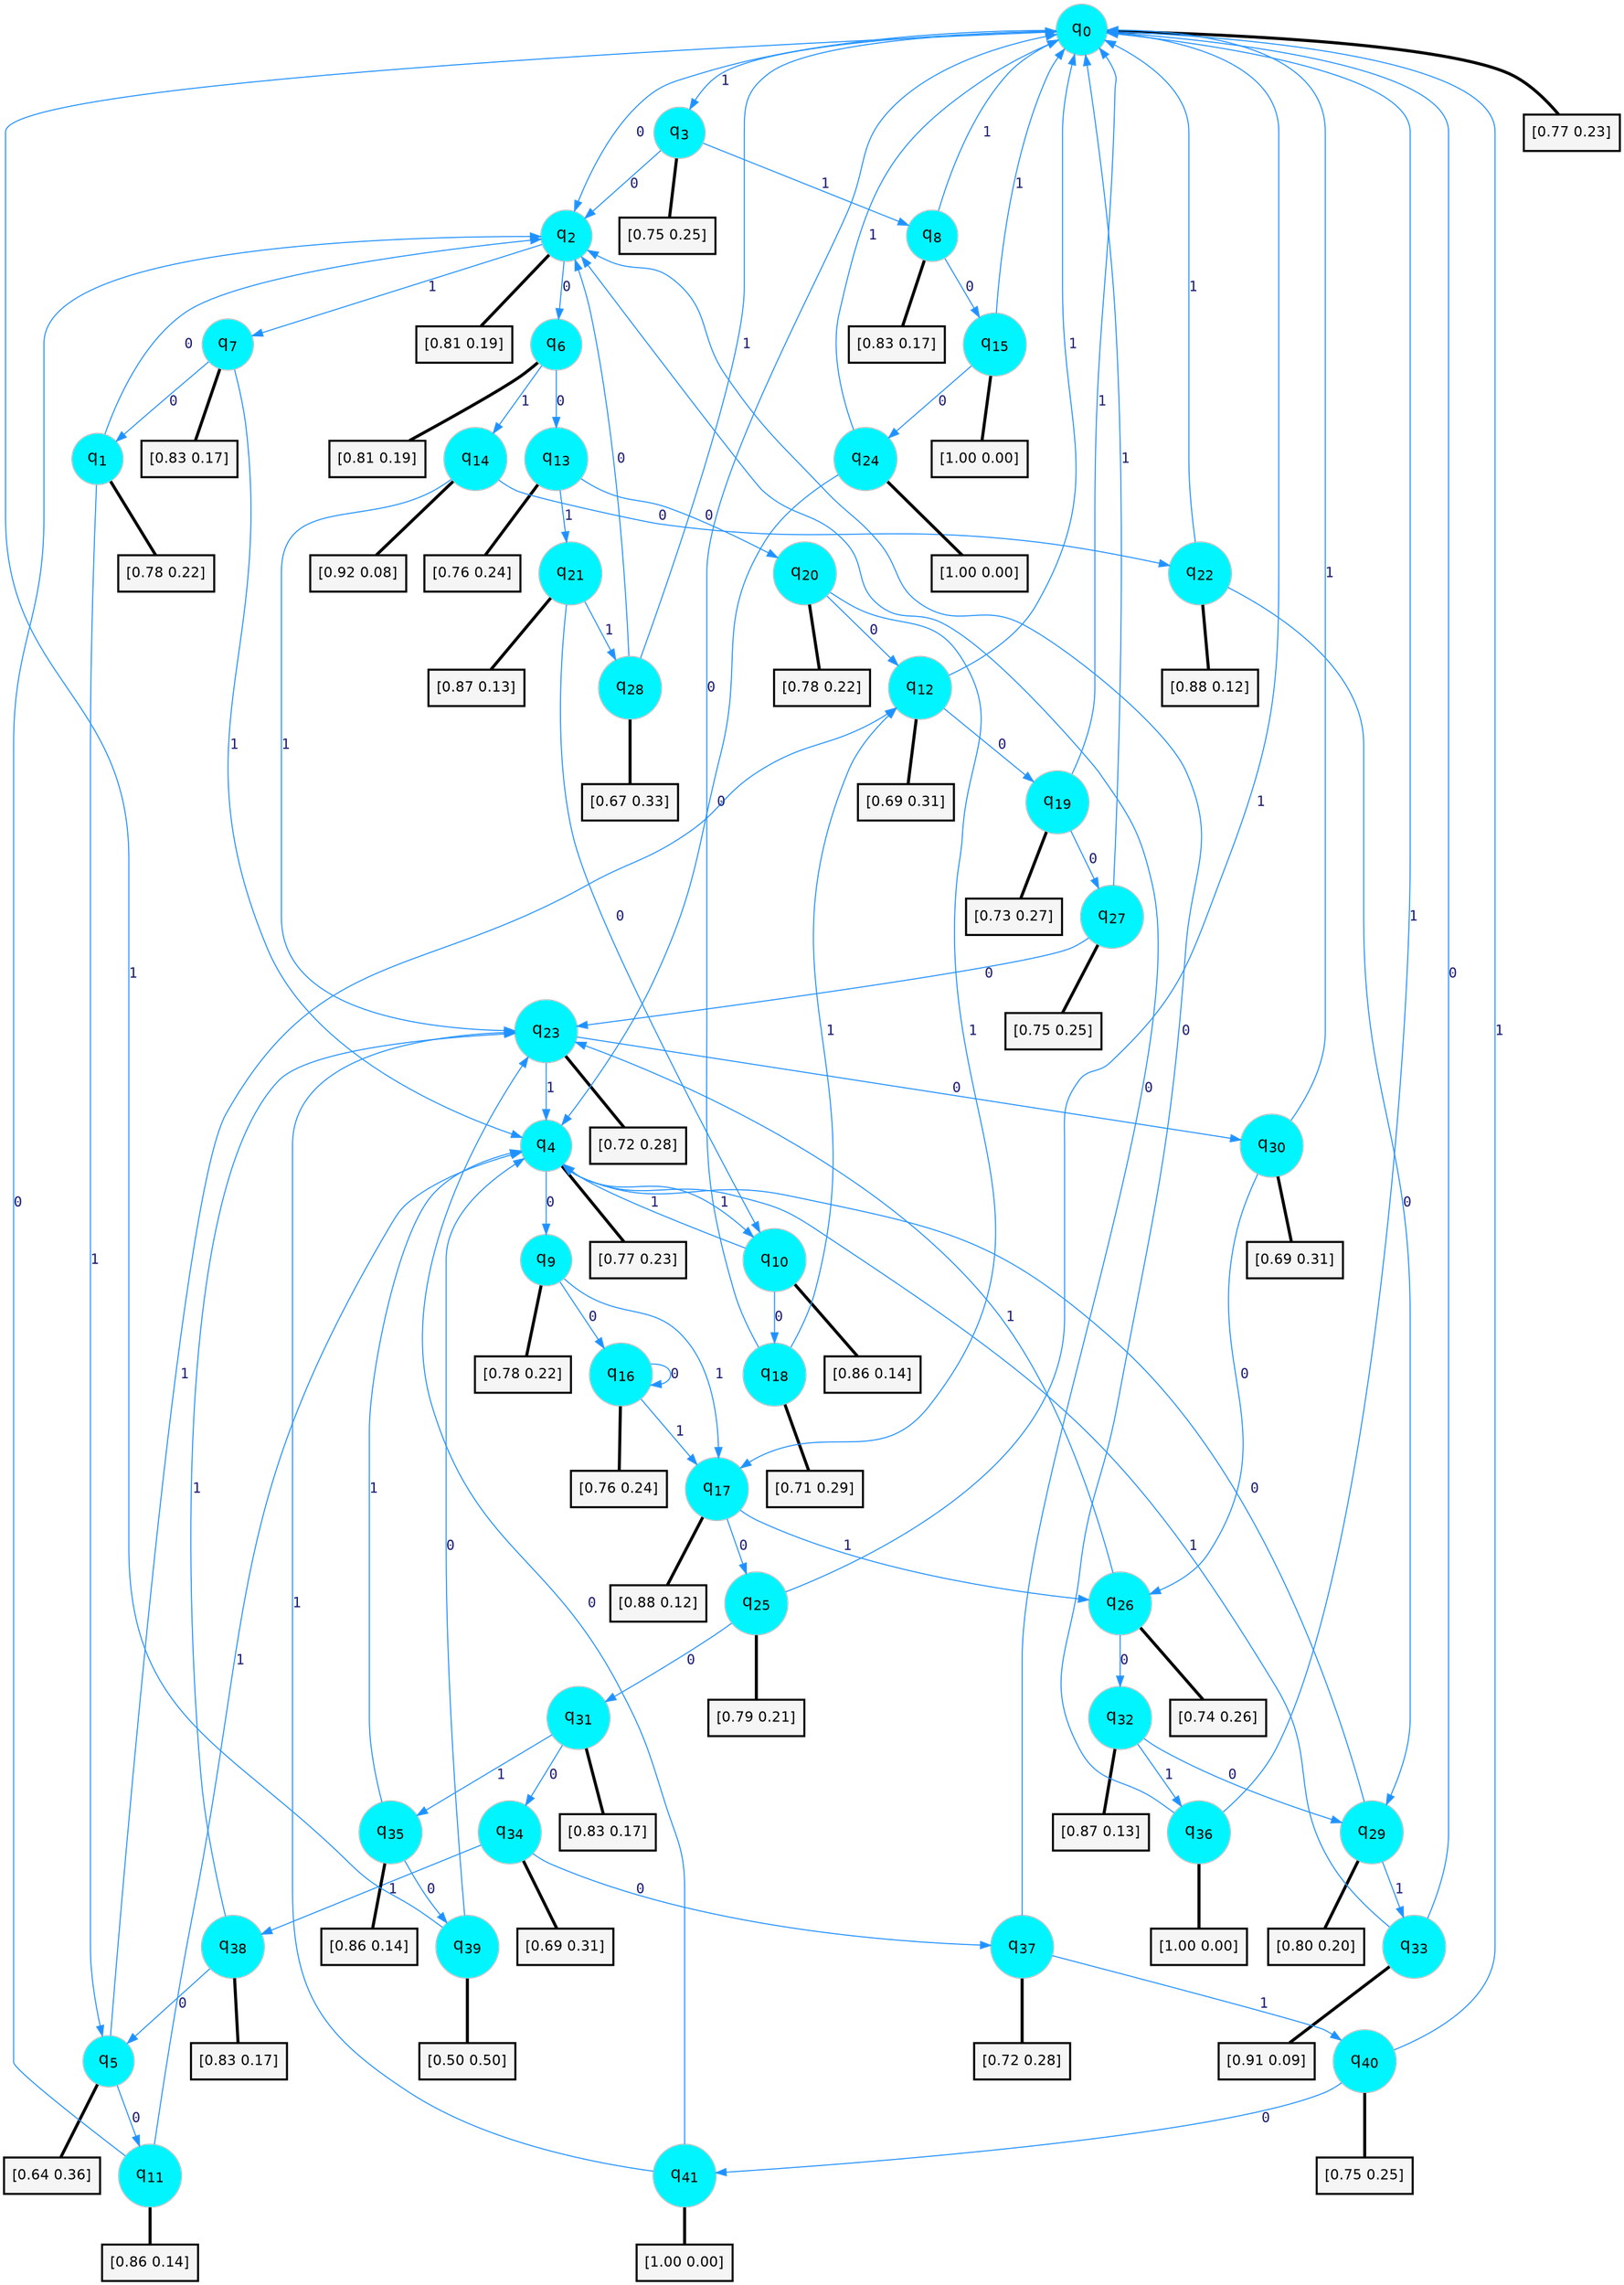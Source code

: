 digraph G {
graph [
bgcolor=transparent, dpi=300, rankdir=TD, size="40,25"];
node [
color=gray, fillcolor=turquoise1, fontcolor=black, fontname=Helvetica, fontsize=16, fontweight=bold, shape=circle, style=filled];
edge [
arrowsize=1, color=dodgerblue1, fontcolor=midnightblue, fontname=courier, fontweight=bold, penwidth=1, style=solid, weight=20];
0[label=<q<SUB>0</SUB>>];
1[label=<q<SUB>1</SUB>>];
2[label=<q<SUB>2</SUB>>];
3[label=<q<SUB>3</SUB>>];
4[label=<q<SUB>4</SUB>>];
5[label=<q<SUB>5</SUB>>];
6[label=<q<SUB>6</SUB>>];
7[label=<q<SUB>7</SUB>>];
8[label=<q<SUB>8</SUB>>];
9[label=<q<SUB>9</SUB>>];
10[label=<q<SUB>10</SUB>>];
11[label=<q<SUB>11</SUB>>];
12[label=<q<SUB>12</SUB>>];
13[label=<q<SUB>13</SUB>>];
14[label=<q<SUB>14</SUB>>];
15[label=<q<SUB>15</SUB>>];
16[label=<q<SUB>16</SUB>>];
17[label=<q<SUB>17</SUB>>];
18[label=<q<SUB>18</SUB>>];
19[label=<q<SUB>19</SUB>>];
20[label=<q<SUB>20</SUB>>];
21[label=<q<SUB>21</SUB>>];
22[label=<q<SUB>22</SUB>>];
23[label=<q<SUB>23</SUB>>];
24[label=<q<SUB>24</SUB>>];
25[label=<q<SUB>25</SUB>>];
26[label=<q<SUB>26</SUB>>];
27[label=<q<SUB>27</SUB>>];
28[label=<q<SUB>28</SUB>>];
29[label=<q<SUB>29</SUB>>];
30[label=<q<SUB>30</SUB>>];
31[label=<q<SUB>31</SUB>>];
32[label=<q<SUB>32</SUB>>];
33[label=<q<SUB>33</SUB>>];
34[label=<q<SUB>34</SUB>>];
35[label=<q<SUB>35</SUB>>];
36[label=<q<SUB>36</SUB>>];
37[label=<q<SUB>37</SUB>>];
38[label=<q<SUB>38</SUB>>];
39[label=<q<SUB>39</SUB>>];
40[label=<q<SUB>40</SUB>>];
41[label=<q<SUB>41</SUB>>];
42[label="[0.77 0.23]", shape=box,fontcolor=black, fontname=Helvetica, fontsize=14, penwidth=2, fillcolor=whitesmoke,color=black];
43[label="[0.78 0.22]", shape=box,fontcolor=black, fontname=Helvetica, fontsize=14, penwidth=2, fillcolor=whitesmoke,color=black];
44[label="[0.81 0.19]", shape=box,fontcolor=black, fontname=Helvetica, fontsize=14, penwidth=2, fillcolor=whitesmoke,color=black];
45[label="[0.75 0.25]", shape=box,fontcolor=black, fontname=Helvetica, fontsize=14, penwidth=2, fillcolor=whitesmoke,color=black];
46[label="[0.77 0.23]", shape=box,fontcolor=black, fontname=Helvetica, fontsize=14, penwidth=2, fillcolor=whitesmoke,color=black];
47[label="[0.64 0.36]", shape=box,fontcolor=black, fontname=Helvetica, fontsize=14, penwidth=2, fillcolor=whitesmoke,color=black];
48[label="[0.81 0.19]", shape=box,fontcolor=black, fontname=Helvetica, fontsize=14, penwidth=2, fillcolor=whitesmoke,color=black];
49[label="[0.83 0.17]", shape=box,fontcolor=black, fontname=Helvetica, fontsize=14, penwidth=2, fillcolor=whitesmoke,color=black];
50[label="[0.83 0.17]", shape=box,fontcolor=black, fontname=Helvetica, fontsize=14, penwidth=2, fillcolor=whitesmoke,color=black];
51[label="[0.78 0.22]", shape=box,fontcolor=black, fontname=Helvetica, fontsize=14, penwidth=2, fillcolor=whitesmoke,color=black];
52[label="[0.86 0.14]", shape=box,fontcolor=black, fontname=Helvetica, fontsize=14, penwidth=2, fillcolor=whitesmoke,color=black];
53[label="[0.86 0.14]", shape=box,fontcolor=black, fontname=Helvetica, fontsize=14, penwidth=2, fillcolor=whitesmoke,color=black];
54[label="[0.69 0.31]", shape=box,fontcolor=black, fontname=Helvetica, fontsize=14, penwidth=2, fillcolor=whitesmoke,color=black];
55[label="[0.76 0.24]", shape=box,fontcolor=black, fontname=Helvetica, fontsize=14, penwidth=2, fillcolor=whitesmoke,color=black];
56[label="[0.92 0.08]", shape=box,fontcolor=black, fontname=Helvetica, fontsize=14, penwidth=2, fillcolor=whitesmoke,color=black];
57[label="[1.00 0.00]", shape=box,fontcolor=black, fontname=Helvetica, fontsize=14, penwidth=2, fillcolor=whitesmoke,color=black];
58[label="[0.76 0.24]", shape=box,fontcolor=black, fontname=Helvetica, fontsize=14, penwidth=2, fillcolor=whitesmoke,color=black];
59[label="[0.88 0.12]", shape=box,fontcolor=black, fontname=Helvetica, fontsize=14, penwidth=2, fillcolor=whitesmoke,color=black];
60[label="[0.71 0.29]", shape=box,fontcolor=black, fontname=Helvetica, fontsize=14, penwidth=2, fillcolor=whitesmoke,color=black];
61[label="[0.73 0.27]", shape=box,fontcolor=black, fontname=Helvetica, fontsize=14, penwidth=2, fillcolor=whitesmoke,color=black];
62[label="[0.78 0.22]", shape=box,fontcolor=black, fontname=Helvetica, fontsize=14, penwidth=2, fillcolor=whitesmoke,color=black];
63[label="[0.87 0.13]", shape=box,fontcolor=black, fontname=Helvetica, fontsize=14, penwidth=2, fillcolor=whitesmoke,color=black];
64[label="[0.88 0.12]", shape=box,fontcolor=black, fontname=Helvetica, fontsize=14, penwidth=2, fillcolor=whitesmoke,color=black];
65[label="[0.72 0.28]", shape=box,fontcolor=black, fontname=Helvetica, fontsize=14, penwidth=2, fillcolor=whitesmoke,color=black];
66[label="[1.00 0.00]", shape=box,fontcolor=black, fontname=Helvetica, fontsize=14, penwidth=2, fillcolor=whitesmoke,color=black];
67[label="[0.79 0.21]", shape=box,fontcolor=black, fontname=Helvetica, fontsize=14, penwidth=2, fillcolor=whitesmoke,color=black];
68[label="[0.74 0.26]", shape=box,fontcolor=black, fontname=Helvetica, fontsize=14, penwidth=2, fillcolor=whitesmoke,color=black];
69[label="[0.75 0.25]", shape=box,fontcolor=black, fontname=Helvetica, fontsize=14, penwidth=2, fillcolor=whitesmoke,color=black];
70[label="[0.67 0.33]", shape=box,fontcolor=black, fontname=Helvetica, fontsize=14, penwidth=2, fillcolor=whitesmoke,color=black];
71[label="[0.80 0.20]", shape=box,fontcolor=black, fontname=Helvetica, fontsize=14, penwidth=2, fillcolor=whitesmoke,color=black];
72[label="[0.69 0.31]", shape=box,fontcolor=black, fontname=Helvetica, fontsize=14, penwidth=2, fillcolor=whitesmoke,color=black];
73[label="[0.83 0.17]", shape=box,fontcolor=black, fontname=Helvetica, fontsize=14, penwidth=2, fillcolor=whitesmoke,color=black];
74[label="[0.87 0.13]", shape=box,fontcolor=black, fontname=Helvetica, fontsize=14, penwidth=2, fillcolor=whitesmoke,color=black];
75[label="[0.91 0.09]", shape=box,fontcolor=black, fontname=Helvetica, fontsize=14, penwidth=2, fillcolor=whitesmoke,color=black];
76[label="[0.69 0.31]", shape=box,fontcolor=black, fontname=Helvetica, fontsize=14, penwidth=2, fillcolor=whitesmoke,color=black];
77[label="[0.86 0.14]", shape=box,fontcolor=black, fontname=Helvetica, fontsize=14, penwidth=2, fillcolor=whitesmoke,color=black];
78[label="[1.00 0.00]", shape=box,fontcolor=black, fontname=Helvetica, fontsize=14, penwidth=2, fillcolor=whitesmoke,color=black];
79[label="[0.72 0.28]", shape=box,fontcolor=black, fontname=Helvetica, fontsize=14, penwidth=2, fillcolor=whitesmoke,color=black];
80[label="[0.83 0.17]", shape=box,fontcolor=black, fontname=Helvetica, fontsize=14, penwidth=2, fillcolor=whitesmoke,color=black];
81[label="[0.50 0.50]", shape=box,fontcolor=black, fontname=Helvetica, fontsize=14, penwidth=2, fillcolor=whitesmoke,color=black];
82[label="[0.75 0.25]", shape=box,fontcolor=black, fontname=Helvetica, fontsize=14, penwidth=2, fillcolor=whitesmoke,color=black];
83[label="[1.00 0.00]", shape=box,fontcolor=black, fontname=Helvetica, fontsize=14, penwidth=2, fillcolor=whitesmoke,color=black];
0->2 [label=0];
0->3 [label=1];
0->42 [arrowhead=none, penwidth=3,color=black];
1->2 [label=0];
1->5 [label=1];
1->43 [arrowhead=none, penwidth=3,color=black];
2->6 [label=0];
2->7 [label=1];
2->44 [arrowhead=none, penwidth=3,color=black];
3->2 [label=0];
3->8 [label=1];
3->45 [arrowhead=none, penwidth=3,color=black];
4->9 [label=0];
4->10 [label=1];
4->46 [arrowhead=none, penwidth=3,color=black];
5->11 [label=0];
5->12 [label=1];
5->47 [arrowhead=none, penwidth=3,color=black];
6->13 [label=0];
6->14 [label=1];
6->48 [arrowhead=none, penwidth=3,color=black];
7->1 [label=0];
7->4 [label=1];
7->49 [arrowhead=none, penwidth=3,color=black];
8->15 [label=0];
8->0 [label=1];
8->50 [arrowhead=none, penwidth=3,color=black];
9->16 [label=0];
9->17 [label=1];
9->51 [arrowhead=none, penwidth=3,color=black];
10->18 [label=0];
10->4 [label=1];
10->52 [arrowhead=none, penwidth=3,color=black];
11->2 [label=0];
11->4 [label=1];
11->53 [arrowhead=none, penwidth=3,color=black];
12->19 [label=0];
12->0 [label=1];
12->54 [arrowhead=none, penwidth=3,color=black];
13->20 [label=0];
13->21 [label=1];
13->55 [arrowhead=none, penwidth=3,color=black];
14->22 [label=0];
14->23 [label=1];
14->56 [arrowhead=none, penwidth=3,color=black];
15->24 [label=0];
15->0 [label=1];
15->57 [arrowhead=none, penwidth=3,color=black];
16->16 [label=0];
16->17 [label=1];
16->58 [arrowhead=none, penwidth=3,color=black];
17->25 [label=0];
17->26 [label=1];
17->59 [arrowhead=none, penwidth=3,color=black];
18->0 [label=0];
18->12 [label=1];
18->60 [arrowhead=none, penwidth=3,color=black];
19->27 [label=0];
19->0 [label=1];
19->61 [arrowhead=none, penwidth=3,color=black];
20->12 [label=0];
20->17 [label=1];
20->62 [arrowhead=none, penwidth=3,color=black];
21->10 [label=0];
21->28 [label=1];
21->63 [arrowhead=none, penwidth=3,color=black];
22->29 [label=0];
22->0 [label=1];
22->64 [arrowhead=none, penwidth=3,color=black];
23->30 [label=0];
23->4 [label=1];
23->65 [arrowhead=none, penwidth=3,color=black];
24->4 [label=0];
24->0 [label=1];
24->66 [arrowhead=none, penwidth=3,color=black];
25->31 [label=0];
25->0 [label=1];
25->67 [arrowhead=none, penwidth=3,color=black];
26->32 [label=0];
26->23 [label=1];
26->68 [arrowhead=none, penwidth=3,color=black];
27->23 [label=0];
27->0 [label=1];
27->69 [arrowhead=none, penwidth=3,color=black];
28->2 [label=0];
28->0 [label=1];
28->70 [arrowhead=none, penwidth=3,color=black];
29->4 [label=0];
29->33 [label=1];
29->71 [arrowhead=none, penwidth=3,color=black];
30->26 [label=0];
30->0 [label=1];
30->72 [arrowhead=none, penwidth=3,color=black];
31->34 [label=0];
31->35 [label=1];
31->73 [arrowhead=none, penwidth=3,color=black];
32->29 [label=0];
32->36 [label=1];
32->74 [arrowhead=none, penwidth=3,color=black];
33->0 [label=0];
33->4 [label=1];
33->75 [arrowhead=none, penwidth=3,color=black];
34->37 [label=0];
34->38 [label=1];
34->76 [arrowhead=none, penwidth=3,color=black];
35->39 [label=0];
35->4 [label=1];
35->77 [arrowhead=none, penwidth=3,color=black];
36->2 [label=0];
36->0 [label=1];
36->78 [arrowhead=none, penwidth=3,color=black];
37->2 [label=0];
37->40 [label=1];
37->79 [arrowhead=none, penwidth=3,color=black];
38->5 [label=0];
38->23 [label=1];
38->80 [arrowhead=none, penwidth=3,color=black];
39->4 [label=0];
39->0 [label=1];
39->81 [arrowhead=none, penwidth=3,color=black];
40->41 [label=0];
40->0 [label=1];
40->82 [arrowhead=none, penwidth=3,color=black];
41->23 [label=0];
41->23 [label=1];
41->83 [arrowhead=none, penwidth=3,color=black];
}
